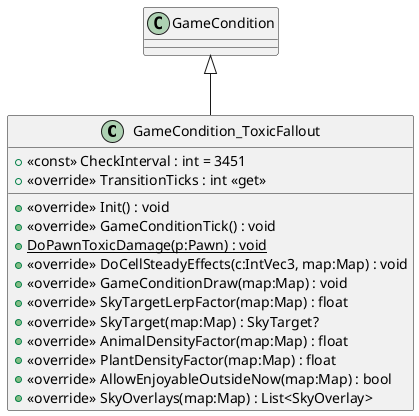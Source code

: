 @startuml
class GameCondition_ToxicFallout {
    + <<const>> CheckInterval : int = 3451
    + <<override>> TransitionTicks : int <<get>>
    + <<override>> Init() : void
    + <<override>> GameConditionTick() : void
    + {static} DoPawnToxicDamage(p:Pawn) : void
    + <<override>> DoCellSteadyEffects(c:IntVec3, map:Map) : void
    + <<override>> GameConditionDraw(map:Map) : void
    + <<override>> SkyTargetLerpFactor(map:Map) : float
    + <<override>> SkyTarget(map:Map) : SkyTarget?
    + <<override>> AnimalDensityFactor(map:Map) : float
    + <<override>> PlantDensityFactor(map:Map) : float
    + <<override>> AllowEnjoyableOutsideNow(map:Map) : bool
    + <<override>> SkyOverlays(map:Map) : List<SkyOverlay>
}
GameCondition <|-- GameCondition_ToxicFallout
@enduml
